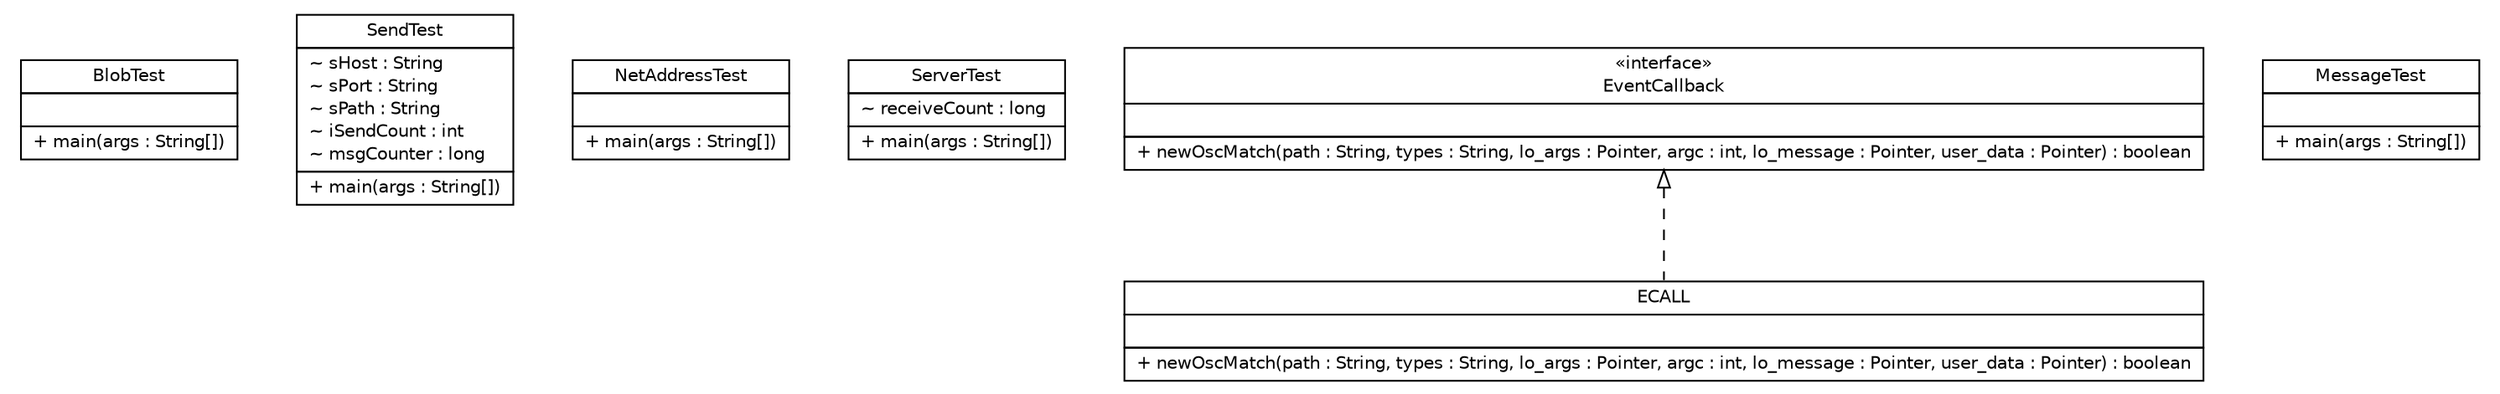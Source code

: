 #!/usr/local/bin/dot
#
# Class diagram 
# Generated by UMLGraph version R5_6_6-10-gc1d994 (http://www.umlgraph.org/)
#

digraph G {
	edge [fontname="Helvetica",fontsize=10,labelfontname="Helvetica",labelfontsize=10];
	node [fontname="Helvetica",fontsize=10,shape=plaintext];
	nodesep=0.25;
	ranksep=0.5;
	// ch.lowres.jlo.test.BlobTest
	c21 [label=<<table title="ch.lowres.jlo.test.BlobTest" border="0" cellborder="1" cellspacing="0" cellpadding="2" port="p" href="./BlobTest.html">
		<tr><td><table border="0" cellspacing="0" cellpadding="1">
<tr><td align="center" balign="center"> BlobTest </td></tr>
		</table></td></tr>
		<tr><td><table border="0" cellspacing="0" cellpadding="1">
<tr><td align="left" balign="left">  </td></tr>
		</table></td></tr>
		<tr><td><table border="0" cellspacing="0" cellpadding="1">
<tr><td align="left" balign="left"> + main(args : String[]) </td></tr>
		</table></td></tr>
		</table>>, URL="./BlobTest.html", fontname="Helvetica", fontcolor="black", fontsize=10.0];
	// ch.lowres.jlo.test.SendTest
	c22 [label=<<table title="ch.lowres.jlo.test.SendTest" border="0" cellborder="1" cellspacing="0" cellpadding="2" port="p" href="./SendTest.html">
		<tr><td><table border="0" cellspacing="0" cellpadding="1">
<tr><td align="center" balign="center"> SendTest </td></tr>
		</table></td></tr>
		<tr><td><table border="0" cellspacing="0" cellpadding="1">
<tr><td align="left" balign="left"> ~ sHost : String </td></tr>
<tr><td align="left" balign="left"> ~ sPort : String </td></tr>
<tr><td align="left" balign="left"> ~ sPath : String </td></tr>
<tr><td align="left" balign="left"> ~ iSendCount : int </td></tr>
<tr><td align="left" balign="left"> ~ msgCounter : long </td></tr>
		</table></td></tr>
		<tr><td><table border="0" cellspacing="0" cellpadding="1">
<tr><td align="left" balign="left"> + main(args : String[]) </td></tr>
		</table></td></tr>
		</table>>, URL="./SendTest.html", fontname="Helvetica", fontcolor="black", fontsize=10.0];
	// ch.lowres.jlo.test.NetAddressTest
	c23 [label=<<table title="ch.lowres.jlo.test.NetAddressTest" border="0" cellborder="1" cellspacing="0" cellpadding="2" port="p" href="./NetAddressTest.html">
		<tr><td><table border="0" cellspacing="0" cellpadding="1">
<tr><td align="center" balign="center"> NetAddressTest </td></tr>
		</table></td></tr>
		<tr><td><table border="0" cellspacing="0" cellpadding="1">
<tr><td align="left" balign="left">  </td></tr>
		</table></td></tr>
		<tr><td><table border="0" cellspacing="0" cellpadding="1">
<tr><td align="left" balign="left"> + main(args : String[]) </td></tr>
		</table></td></tr>
		</table>>, URL="./NetAddressTest.html", fontname="Helvetica", fontcolor="black", fontsize=10.0];
	// ch.lowres.jlo.test.ServerTest
	c24 [label=<<table title="ch.lowres.jlo.test.ServerTest" border="0" cellborder="1" cellspacing="0" cellpadding="2" port="p" href="./ServerTest.html">
		<tr><td><table border="0" cellspacing="0" cellpadding="1">
<tr><td align="center" balign="center"> ServerTest </td></tr>
		</table></td></tr>
		<tr><td><table border="0" cellspacing="0" cellpadding="1">
<tr><td align="left" balign="left"> ~ receiveCount : long </td></tr>
		</table></td></tr>
		<tr><td><table border="0" cellspacing="0" cellpadding="1">
<tr><td align="left" balign="left"> + main(args : String[]) </td></tr>
		</table></td></tr>
		</table>>, URL="./ServerTest.html", fontname="Helvetica", fontcolor="black", fontsize=10.0];
	// ch.lowres.jlo.test.ServerTest.EventCallback
	c25 [label=<<table title="ch.lowres.jlo.test.ServerTest.EventCallback" border="0" cellborder="1" cellspacing="0" cellpadding="2" port="p" href="./ServerTest.EventCallback.html">
		<tr><td><table border="0" cellspacing="0" cellpadding="1">
<tr><td align="center" balign="center"> &#171;interface&#187; </td></tr>
<tr><td align="center" balign="center"> EventCallback </td></tr>
		</table></td></tr>
		<tr><td><table border="0" cellspacing="0" cellpadding="1">
<tr><td align="left" balign="left">  </td></tr>
		</table></td></tr>
		<tr><td><table border="0" cellspacing="0" cellpadding="1">
<tr><td align="left" balign="left"> + newOscMatch(path : String, types : String, lo_args : Pointer, argc : int, lo_message : Pointer, user_data : Pointer) : boolean </td></tr>
		</table></td></tr>
		</table>>, URL="./ServerTest.EventCallback.html", fontname="Helvetica", fontcolor="black", fontsize=10.0];
	// ch.lowres.jlo.test.ServerTest.ECALL
	c26 [label=<<table title="ch.lowres.jlo.test.ServerTest.ECALL" border="0" cellborder="1" cellspacing="0" cellpadding="2" port="p" href="./ServerTest.ECALL.html">
		<tr><td><table border="0" cellspacing="0" cellpadding="1">
<tr><td align="center" balign="center"> ECALL </td></tr>
		</table></td></tr>
		<tr><td><table border="0" cellspacing="0" cellpadding="1">
<tr><td align="left" balign="left">  </td></tr>
		</table></td></tr>
		<tr><td><table border="0" cellspacing="0" cellpadding="1">
<tr><td align="left" balign="left"> + newOscMatch(path : String, types : String, lo_args : Pointer, argc : int, lo_message : Pointer, user_data : Pointer) : boolean </td></tr>
		</table></td></tr>
		</table>>, URL="./ServerTest.ECALL.html", fontname="Helvetica", fontcolor="black", fontsize=10.0];
	// ch.lowres.jlo.test.MessageTest
	c27 [label=<<table title="ch.lowres.jlo.test.MessageTest" border="0" cellborder="1" cellspacing="0" cellpadding="2" port="p" href="./MessageTest.html">
		<tr><td><table border="0" cellspacing="0" cellpadding="1">
<tr><td align="center" balign="center"> MessageTest </td></tr>
		</table></td></tr>
		<tr><td><table border="0" cellspacing="0" cellpadding="1">
<tr><td align="left" balign="left">  </td></tr>
		</table></td></tr>
		<tr><td><table border="0" cellspacing="0" cellpadding="1">
<tr><td align="left" balign="left"> + main(args : String[]) </td></tr>
		</table></td></tr>
		</table>>, URL="./MessageTest.html", fontname="Helvetica", fontcolor="black", fontsize=10.0];
	//ch.lowres.jlo.test.ServerTest.ECALL implements ch.lowres.jlo.test.ServerTest.EventCallback
	c25:p -> c26:p [dir=back,arrowtail=empty,style=dashed];
}

